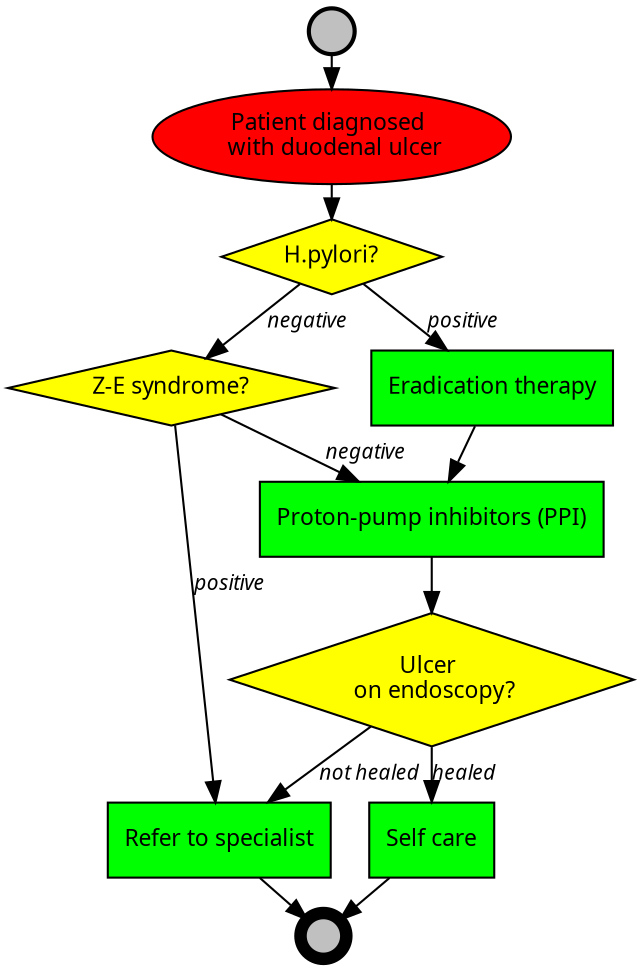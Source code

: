 // DU - duodenal ulcer (KR4HC 2014)

digraph DU {
	ranksep=0.1;
node [shape=box, style=filled, fillcolor=green, fontname=Calibri, fontsize=11];
edge [fontname="Calibri Italic", fontsize=10];

// Context
c_du [label="Patient diagnosed \n with duodenal ulcer", shape=oval, style=filled, fillcolor=red];

// Decisions
d_hpylori [shape=diamond, fillcolor=yellow, label="H.pylori?"];
d_ze_syndrome [shape=diamond, fillcolor=yellow, label="Z-E syndrome?"];
d_endoscopy [shape=diamond, fillcolor=yellow, label="Ulcer \n on endoscopy?"];

// Actions
a_eradicaion [label="Eradication therapy"];
a_ppi [label="Proton-pump inhibitors (PPI)"];
a_self_care [label="Self care"];
a_specialist [label="Refer to specialist"];

// Event nodes
e_start [shape=circle, label="", width=0.3, penwidth=2, fillcolor="gray"];
e_end [shape=circle, label="", width=0.3, penwidth=6, fillcolor="gray"];

e_start -> c_du -> d_hpylori;
d_hpylori -> a_eradicaion [label=positive];
d_hpylori -> d_ze_syndrome [label=negative];
a_eradicaion -> a_ppi -> d_endoscopy;
d_endoscopy -> a_self_care [label=healed];
d_endoscopy -> a_specialist [label="not healed"];
d_ze_syndrome -> a_ppi [label=negative];
d_ze_syndrome -> a_specialist [label=positive];
a_specialist -> e_end;
a_self_care -> e_end;
}
